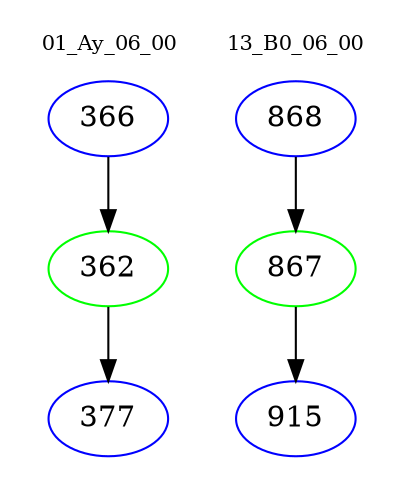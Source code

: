 digraph{
subgraph cluster_0 {
color = white
label = "01_Ay_06_00";
fontsize=10;
T0_366 [label="366", color="blue"]
T0_366 -> T0_362 [color="black"]
T0_362 [label="362", color="green"]
T0_362 -> T0_377 [color="black"]
T0_377 [label="377", color="blue"]
}
subgraph cluster_1 {
color = white
label = "13_B0_06_00";
fontsize=10;
T1_868 [label="868", color="blue"]
T1_868 -> T1_867 [color="black"]
T1_867 [label="867", color="green"]
T1_867 -> T1_915 [color="black"]
T1_915 [label="915", color="blue"]
}
}
